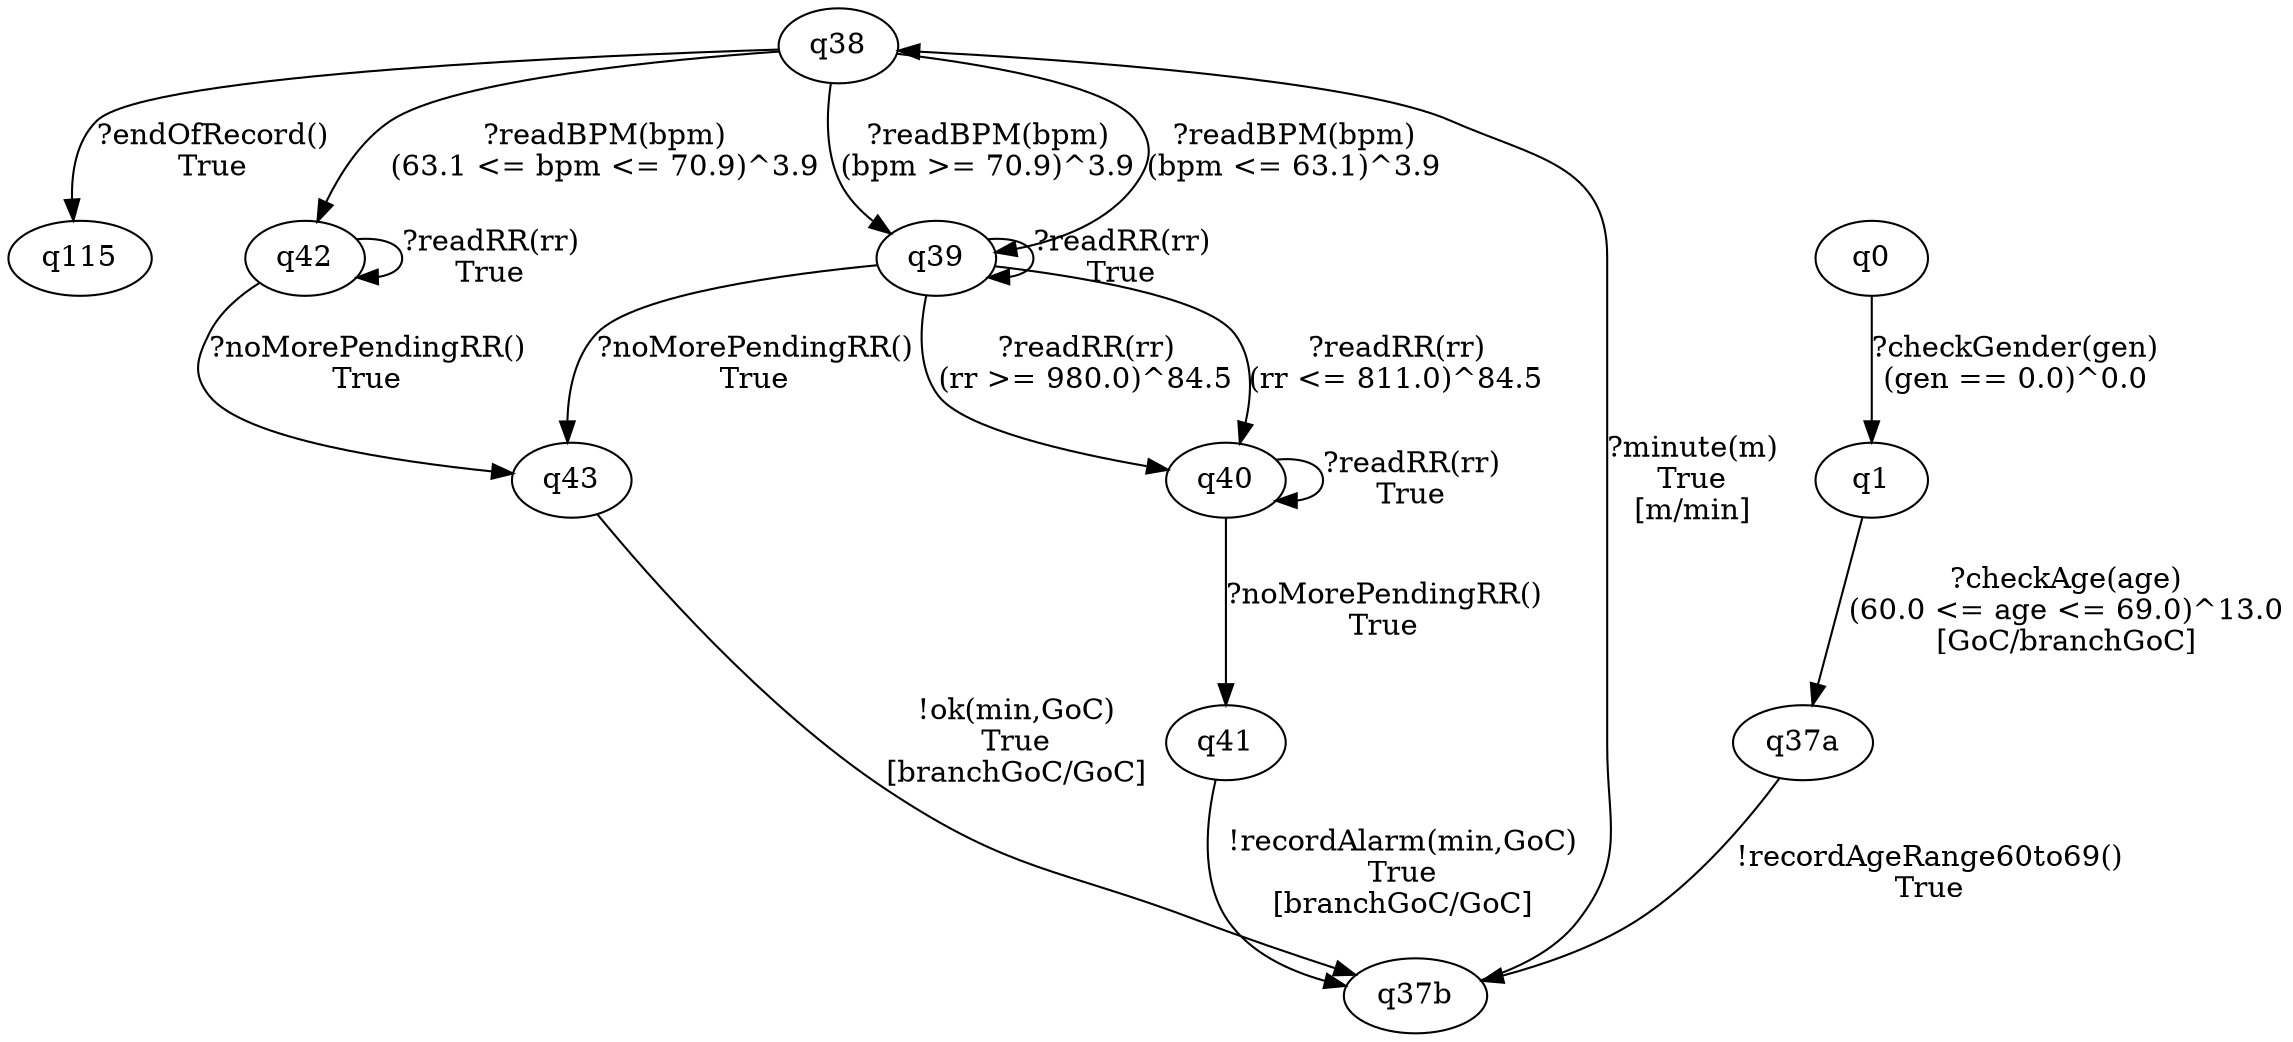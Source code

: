 digraph automata {"q38" -> "q115" [label="?endOfRecord()\nTrue"]
"q42" -> "q43" [label="?noMorePendingRR()\nTrue"]
"q42" -> "q42" [label="?readRR(rr)\nTrue"]
"q38" -> "q42" [label="?readBPM(bpm)\n(63.1 <= bpm <= 70.9)^3.9"]
"q0" -> "q1" [label="?checkGender(gen)\n(gen == 0.0)^0.0"]
"q37a" -> "q37b" [label="!recordAgeRange60to69()\nTrue"]
"q1" -> "q37a" [label="?checkAge(age)\n(60.0 <= age <= 69.0)^13.0\n[GoC/branchGoC]"]
"q37b" -> "q38" [label="?minute(m)\nTrue\n[m/min]"]
"q38" -> "q39" [label="?readBPM(bpm)\n(bpm >= 70.9)^3.9"]
"q38" -> "q39" [label="?readBPM(bpm)\n(bpm <= 63.1)^3.9"]
"q39" -> "q40" [label="?readRR(rr)\n(rr >= 980.0)^84.5"]
"q39" -> "q40" [label="?readRR(rr)\n(rr <= 811.0)^84.5"]
"q39" -> "q39" [label="?readRR(rr)\nTrue"]
"q43" -> "q37b" [label="!ok(min,GoC)\nTrue\n[branchGoC/GoC]"]
"q41" -> "q37b" [label="!recordAlarm(min,GoC)\nTrue\n[branchGoC/GoC]"]
"q40" -> "q41" [label="?noMorePendingRR()\nTrue"]
"q40" -> "q40" [label="?readRR(rr)\nTrue"]
"q39" -> "q43" [label="?noMorePendingRR()\nTrue"]
}
